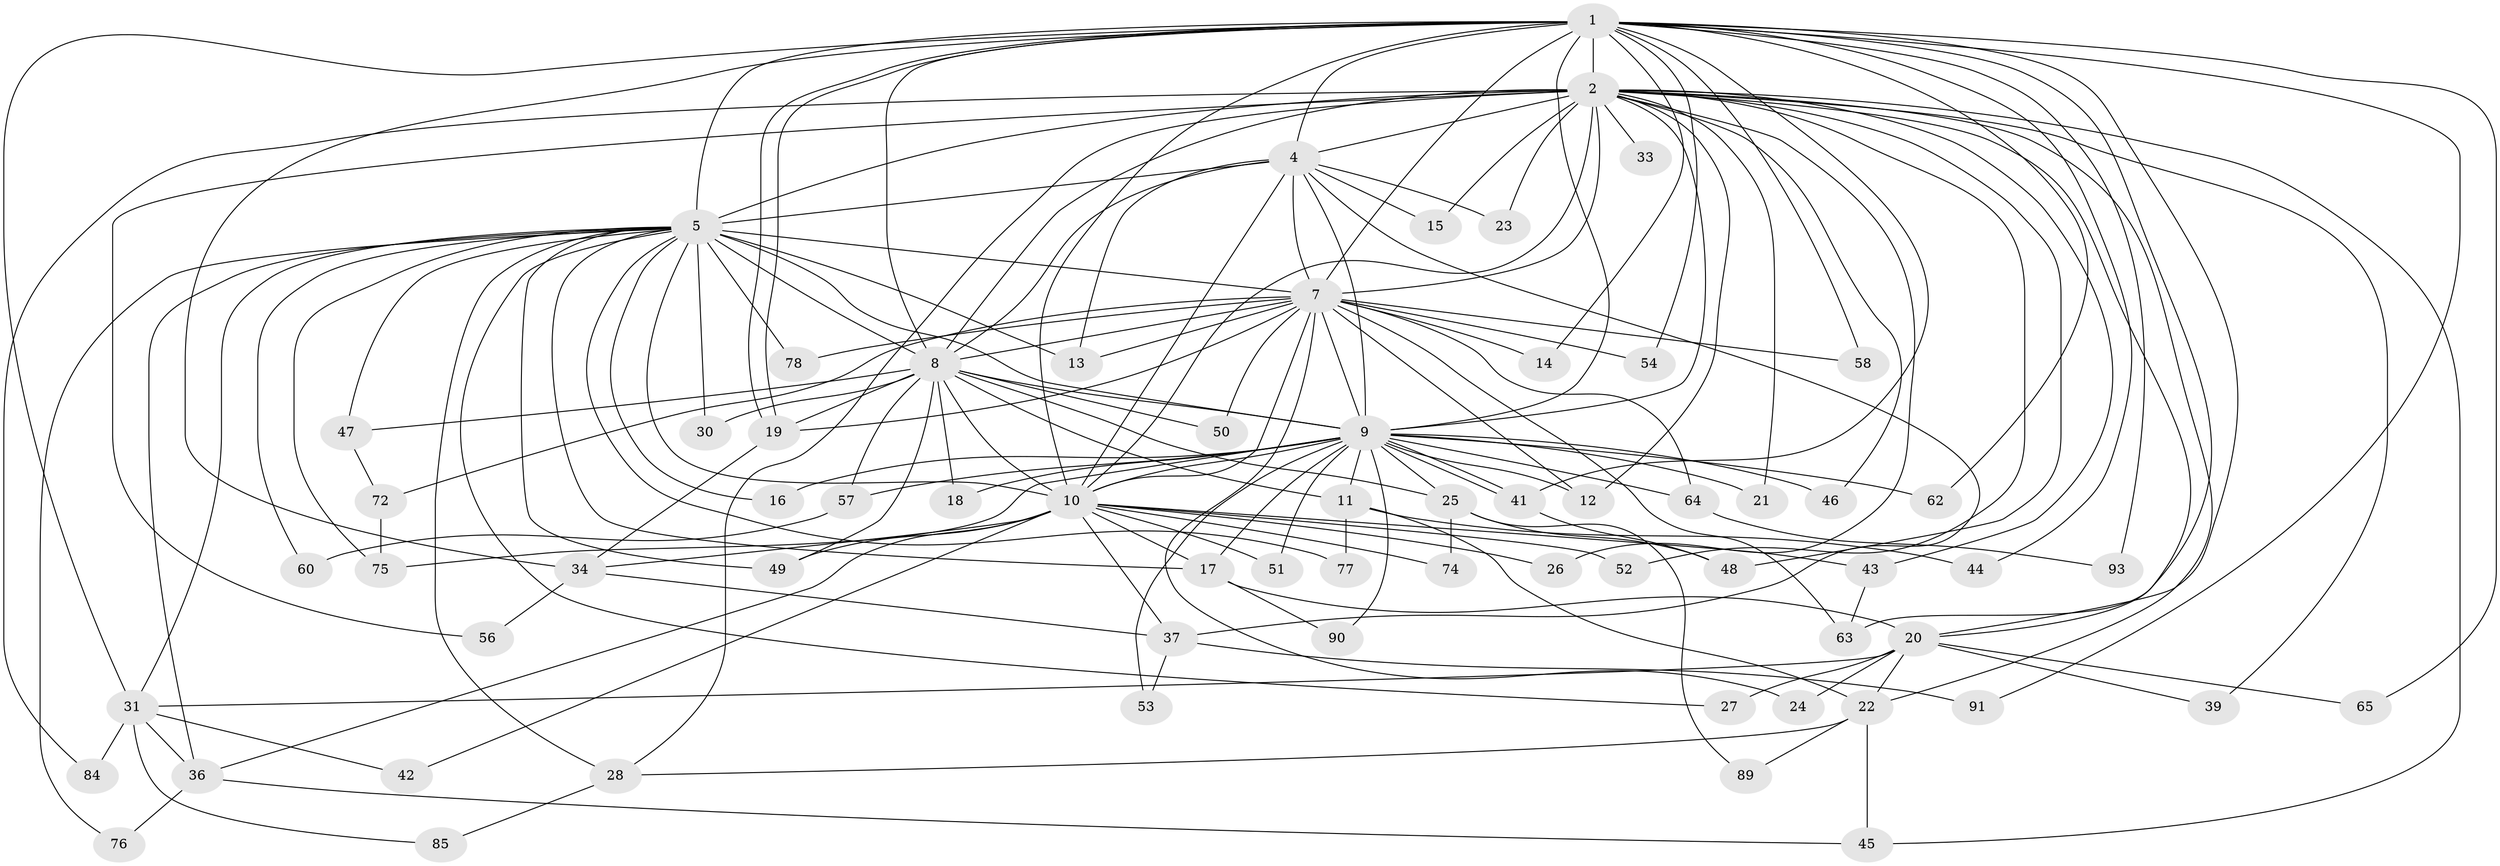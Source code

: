 // Generated by graph-tools (version 1.1) at 2025/51/02/27/25 19:51:41]
// undirected, 67 vertices, 163 edges
graph export_dot {
graph [start="1"]
  node [color=gray90,style=filled];
  1 [super="+29"];
  2 [super="+3"];
  4 [super="+69"];
  5 [super="+6"];
  7 [super="+55"];
  8 [super="+35"];
  9 [super="+32"];
  10 [super="+87"];
  11 [super="+81"];
  12;
  13 [super="+40"];
  14;
  15;
  16;
  17 [super="+38"];
  18;
  19 [super="+59"];
  20 [super="+86"];
  21;
  22 [super="+92"];
  23;
  24;
  25 [super="+68"];
  26 [super="+83"];
  27;
  28 [super="+71"];
  30;
  31 [super="+70"];
  33;
  34 [super="+73"];
  36 [super="+66"];
  37 [super="+88"];
  39;
  41 [super="+61"];
  42;
  43;
  44;
  45 [super="+67"];
  46;
  47;
  48;
  49 [super="+82"];
  50;
  51;
  52;
  53;
  54;
  56;
  57;
  58;
  60;
  62;
  63 [super="+79"];
  64;
  65;
  72;
  74;
  75 [super="+80"];
  76;
  77;
  78;
  84;
  85;
  89;
  90;
  91;
  93;
  1 -- 2 [weight=2];
  1 -- 4;
  1 -- 5 [weight=2];
  1 -- 7;
  1 -- 8;
  1 -- 9;
  1 -- 10;
  1 -- 14;
  1 -- 19;
  1 -- 19;
  1 -- 20;
  1 -- 31;
  1 -- 44;
  1 -- 54;
  1 -- 58;
  1 -- 62;
  1 -- 63;
  1 -- 65;
  1 -- 91;
  1 -- 93;
  1 -- 34;
  1 -- 41;
  2 -- 4 [weight=2];
  2 -- 5 [weight=4];
  2 -- 7 [weight=2];
  2 -- 8 [weight=2];
  2 -- 9 [weight=2];
  2 -- 10 [weight=2];
  2 -- 20;
  2 -- 21;
  2 -- 23;
  2 -- 26 [weight=2];
  2 -- 39;
  2 -- 46;
  2 -- 84;
  2 -- 12;
  2 -- 15;
  2 -- 28;
  2 -- 33;
  2 -- 43;
  2 -- 45;
  2 -- 48;
  2 -- 52;
  2 -- 56;
  2 -- 22;
  4 -- 5 [weight=2];
  4 -- 7;
  4 -- 8;
  4 -- 9 [weight=2];
  4 -- 10;
  4 -- 13;
  4 -- 15;
  4 -- 23;
  4 -- 37;
  5 -- 7 [weight=2];
  5 -- 8 [weight=2];
  5 -- 9 [weight=2];
  5 -- 10 [weight=3];
  5 -- 16;
  5 -- 17;
  5 -- 27;
  5 -- 28;
  5 -- 31;
  5 -- 47;
  5 -- 60;
  5 -- 75;
  5 -- 77;
  5 -- 78;
  5 -- 36;
  5 -- 76;
  5 -- 30;
  5 -- 13;
  5 -- 49;
  7 -- 8;
  7 -- 9 [weight=2];
  7 -- 10;
  7 -- 12;
  7 -- 13;
  7 -- 14;
  7 -- 24;
  7 -- 50;
  7 -- 54;
  7 -- 58;
  7 -- 64;
  7 -- 78;
  7 -- 72;
  7 -- 63;
  7 -- 19;
  8 -- 9;
  8 -- 10;
  8 -- 11 [weight=2];
  8 -- 18;
  8 -- 25;
  8 -- 30;
  8 -- 47;
  8 -- 49;
  8 -- 50;
  8 -- 57;
  8 -- 19;
  9 -- 10;
  9 -- 11;
  9 -- 16;
  9 -- 18;
  9 -- 21;
  9 -- 25;
  9 -- 41;
  9 -- 41;
  9 -- 46;
  9 -- 51;
  9 -- 53;
  9 -- 64;
  9 -- 90;
  9 -- 75;
  9 -- 12;
  9 -- 62;
  9 -- 57;
  9 -- 17;
  10 -- 17;
  10 -- 34;
  10 -- 37;
  10 -- 42;
  10 -- 43;
  10 -- 49;
  10 -- 51;
  10 -- 52;
  10 -- 74;
  10 -- 36;
  10 -- 26;
  11 -- 22;
  11 -- 44;
  11 -- 77;
  17 -- 90;
  17 -- 20;
  19 -- 34;
  20 -- 22;
  20 -- 24;
  20 -- 27;
  20 -- 39;
  20 -- 65;
  20 -- 31;
  22 -- 45;
  22 -- 89;
  22 -- 28;
  25 -- 74;
  25 -- 89;
  25 -- 48;
  28 -- 85;
  31 -- 36;
  31 -- 42;
  31 -- 85;
  31 -- 84;
  34 -- 56;
  34 -- 37;
  36 -- 76;
  36 -- 45;
  37 -- 53;
  37 -- 91;
  41 -- 48;
  43 -- 63;
  47 -- 72;
  57 -- 60;
  64 -- 93;
  72 -- 75;
}
